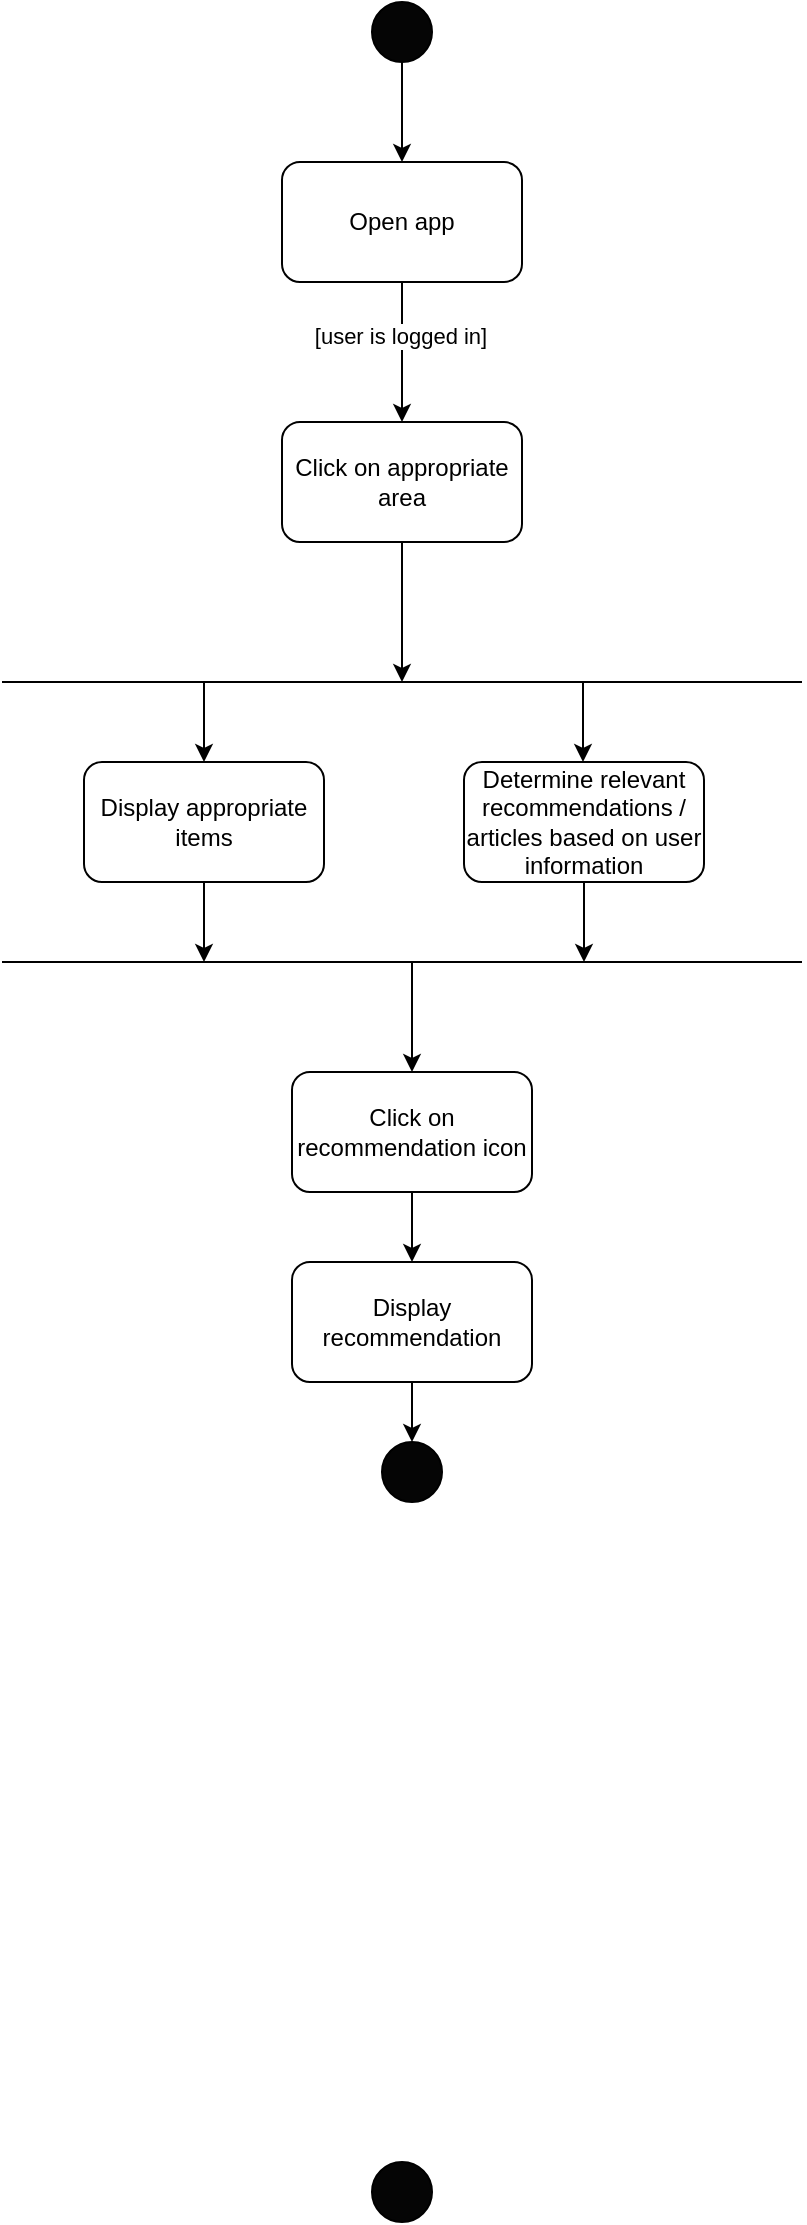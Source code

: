 <mxfile version="20.4.0" type="github">
  <diagram id="nPuME2crnnW3aW1Ezi_L" name="Page-1">
    <mxGraphModel dx="1673" dy="887" grid="0" gridSize="10" guides="1" tooltips="1" connect="1" arrows="1" fold="1" page="1" pageScale="1" pageWidth="827" pageHeight="1169" math="0" shadow="0">
      <root>
        <mxCell id="0" />
        <mxCell id="1" parent="0" />
        <mxCell id="KCT2T_2WVP6uUBoKl98X-1" value="" style="edgeStyle=orthogonalEdgeStyle;rounded=0;orthogonalLoop=1;jettySize=auto;html=1;" edge="1" parent="1" source="KCT2T_2WVP6uUBoKl98X-2" target="KCT2T_2WVP6uUBoKl98X-5">
          <mxGeometry relative="1" as="geometry" />
        </mxCell>
        <mxCell id="KCT2T_2WVP6uUBoKl98X-2" value="" style="ellipse;whiteSpace=wrap;html=1;direction=east;fillColor=#050505;" vertex="1" parent="1">
          <mxGeometry x="394" y="20" width="30" height="30" as="geometry" />
        </mxCell>
        <mxCell id="KCT2T_2WVP6uUBoKl98X-3" value="" style="edgeStyle=orthogonalEdgeStyle;rounded=0;orthogonalLoop=1;jettySize=auto;html=1;" edge="1" parent="1" source="KCT2T_2WVP6uUBoKl98X-5" target="KCT2T_2WVP6uUBoKl98X-11">
          <mxGeometry relative="1" as="geometry" />
        </mxCell>
        <mxCell id="KCT2T_2WVP6uUBoKl98X-4" value="[user is logged in]" style="edgeLabel;html=1;align=center;verticalAlign=middle;resizable=0;points=[];" vertex="1" connectable="0" parent="KCT2T_2WVP6uUBoKl98X-3">
          <mxGeometry x="-0.25" y="-1" relative="1" as="geometry">
            <mxPoint as="offset" />
          </mxGeometry>
        </mxCell>
        <mxCell id="KCT2T_2WVP6uUBoKl98X-5" value="Open app" style="rounded=1;whiteSpace=wrap;html=1;fillColor=#FFFFFF;" vertex="1" parent="1">
          <mxGeometry x="349" y="100" width="120" height="60" as="geometry" />
        </mxCell>
        <mxCell id="KCT2T_2WVP6uUBoKl98X-6" style="edgeStyle=orthogonalEdgeStyle;rounded=0;orthogonalLoop=1;jettySize=auto;html=1;entryX=0.5;entryY=0;entryDx=0;entryDy=0;" edge="1" parent="1" source="KCT2T_2WVP6uUBoKl98X-11">
          <mxGeometry relative="1" as="geometry">
            <mxPoint x="409" y="360" as="targetPoint" />
          </mxGeometry>
        </mxCell>
        <mxCell id="KCT2T_2WVP6uUBoKl98X-11" value="Click on appropriate area" style="rounded=1;whiteSpace=wrap;html=1;fillColor=#FFFFFF;" vertex="1" parent="1">
          <mxGeometry x="349" y="230" width="120" height="60" as="geometry" />
        </mxCell>
        <mxCell id="KCT2T_2WVP6uUBoKl98X-60" style="edgeStyle=orthogonalEdgeStyle;rounded=0;orthogonalLoop=1;jettySize=auto;html=1;" edge="1" parent="1" source="KCT2T_2WVP6uUBoKl98X-13">
          <mxGeometry relative="1" as="geometry">
            <mxPoint x="310" y="500" as="targetPoint" />
          </mxGeometry>
        </mxCell>
        <mxCell id="KCT2T_2WVP6uUBoKl98X-13" value="Display appropriate items" style="rounded=1;whiteSpace=wrap;html=1;fillColor=#FFFFFF;" vertex="1" parent="1">
          <mxGeometry x="250" y="400" width="120" height="60" as="geometry" />
        </mxCell>
        <mxCell id="KCT2T_2WVP6uUBoKl98X-50" value="" style="ellipse;whiteSpace=wrap;html=1;direction=east;fillColor=#050505;" vertex="1" parent="1">
          <mxGeometry x="394" y="1100" width="30" height="30" as="geometry" />
        </mxCell>
        <mxCell id="KCT2T_2WVP6uUBoKl98X-54" value="" style="edgeStyle=orthogonalEdgeStyle;rounded=0;orthogonalLoop=1;jettySize=auto;html=1;" edge="1" parent="1" source="KCT2T_2WVP6uUBoKl98X-51" target="KCT2T_2WVP6uUBoKl98X-53">
          <mxGeometry relative="1" as="geometry" />
        </mxCell>
        <mxCell id="KCT2T_2WVP6uUBoKl98X-51" value="Click on recommendation icon" style="rounded=1;whiteSpace=wrap;html=1;fillColor=#FFFFFF;" vertex="1" parent="1">
          <mxGeometry x="354" y="555" width="120" height="60" as="geometry" />
        </mxCell>
        <mxCell id="KCT2T_2WVP6uUBoKl98X-64" style="edgeStyle=orthogonalEdgeStyle;rounded=0;orthogonalLoop=1;jettySize=auto;html=1;entryX=0.5;entryY=0;entryDx=0;entryDy=0;" edge="1" parent="1" source="KCT2T_2WVP6uUBoKl98X-53" target="KCT2T_2WVP6uUBoKl98X-63">
          <mxGeometry relative="1" as="geometry" />
        </mxCell>
        <mxCell id="KCT2T_2WVP6uUBoKl98X-53" value="Display recommendation" style="rounded=1;whiteSpace=wrap;html=1;fillColor=#FFFFFF;" vertex="1" parent="1">
          <mxGeometry x="354" y="650" width="120" height="60" as="geometry" />
        </mxCell>
        <mxCell id="KCT2T_2WVP6uUBoKl98X-55" value="" style="endArrow=none;html=1;rounded=0;" edge="1" parent="1">
          <mxGeometry width="50" height="50" relative="1" as="geometry">
            <mxPoint x="209" y="360" as="sourcePoint" />
            <mxPoint x="609" y="360" as="targetPoint" />
          </mxGeometry>
        </mxCell>
        <mxCell id="KCT2T_2WVP6uUBoKl98X-56" value="" style="endArrow=none;html=1;rounded=0;" edge="1" parent="1">
          <mxGeometry width="50" height="50" relative="1" as="geometry">
            <mxPoint x="209" y="500" as="sourcePoint" />
            <mxPoint x="609" y="500" as="targetPoint" />
          </mxGeometry>
        </mxCell>
        <mxCell id="KCT2T_2WVP6uUBoKl98X-61" style="edgeStyle=orthogonalEdgeStyle;rounded=0;orthogonalLoop=1;jettySize=auto;html=1;" edge="1" parent="1" source="KCT2T_2WVP6uUBoKl98X-57">
          <mxGeometry relative="1" as="geometry">
            <mxPoint x="500" y="500" as="targetPoint" />
          </mxGeometry>
        </mxCell>
        <mxCell id="KCT2T_2WVP6uUBoKl98X-57" value="Determine relevant recommendations / articles based on user information" style="rounded=1;whiteSpace=wrap;html=1;fillColor=#FFFFFF;" vertex="1" parent="1">
          <mxGeometry x="440" y="400" width="120" height="60" as="geometry" />
        </mxCell>
        <mxCell id="KCT2T_2WVP6uUBoKl98X-58" value="" style="endArrow=classic;html=1;rounded=0;entryX=0.5;entryY=0;entryDx=0;entryDy=0;" edge="1" parent="1" target="KCT2T_2WVP6uUBoKl98X-13">
          <mxGeometry width="50" height="50" relative="1" as="geometry">
            <mxPoint x="310" y="360" as="sourcePoint" />
            <mxPoint x="440" y="440" as="targetPoint" />
          </mxGeometry>
        </mxCell>
        <mxCell id="KCT2T_2WVP6uUBoKl98X-59" value="" style="endArrow=classic;html=1;rounded=0;entryX=0.5;entryY=0;entryDx=0;entryDy=0;" edge="1" parent="1">
          <mxGeometry width="50" height="50" relative="1" as="geometry">
            <mxPoint x="499.5" y="360" as="sourcePoint" />
            <mxPoint x="499.5" y="400" as="targetPoint" />
          </mxGeometry>
        </mxCell>
        <mxCell id="KCT2T_2WVP6uUBoKl98X-62" value="" style="endArrow=classic;html=1;rounded=0;entryX=0.5;entryY=0;entryDx=0;entryDy=0;" edge="1" parent="1" target="KCT2T_2WVP6uUBoKl98X-51">
          <mxGeometry width="50" height="50" relative="1" as="geometry">
            <mxPoint x="414" y="500" as="sourcePoint" />
            <mxPoint x="414" y="550" as="targetPoint" />
          </mxGeometry>
        </mxCell>
        <mxCell id="KCT2T_2WVP6uUBoKl98X-63" value="" style="ellipse;whiteSpace=wrap;html=1;direction=east;fillColor=#050505;" vertex="1" parent="1">
          <mxGeometry x="399" y="740" width="30" height="30" as="geometry" />
        </mxCell>
      </root>
    </mxGraphModel>
  </diagram>
</mxfile>
